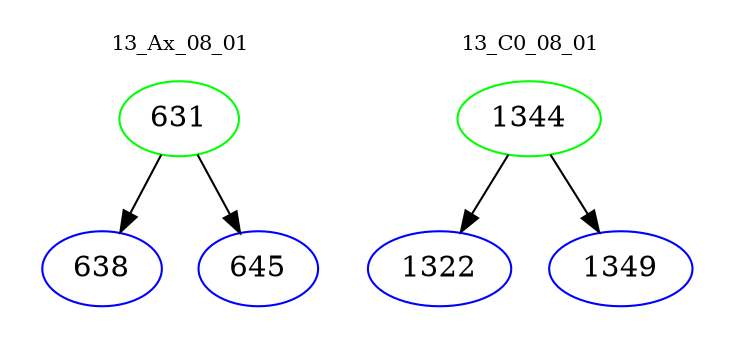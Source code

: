 digraph{
subgraph cluster_0 {
color = white
label = "13_Ax_08_01";
fontsize=10;
T0_631 [label="631", color="green"]
T0_631 -> T0_638 [color="black"]
T0_638 [label="638", color="blue"]
T0_631 -> T0_645 [color="black"]
T0_645 [label="645", color="blue"]
}
subgraph cluster_1 {
color = white
label = "13_C0_08_01";
fontsize=10;
T1_1344 [label="1344", color="green"]
T1_1344 -> T1_1322 [color="black"]
T1_1322 [label="1322", color="blue"]
T1_1344 -> T1_1349 [color="black"]
T1_1349 [label="1349", color="blue"]
}
}
